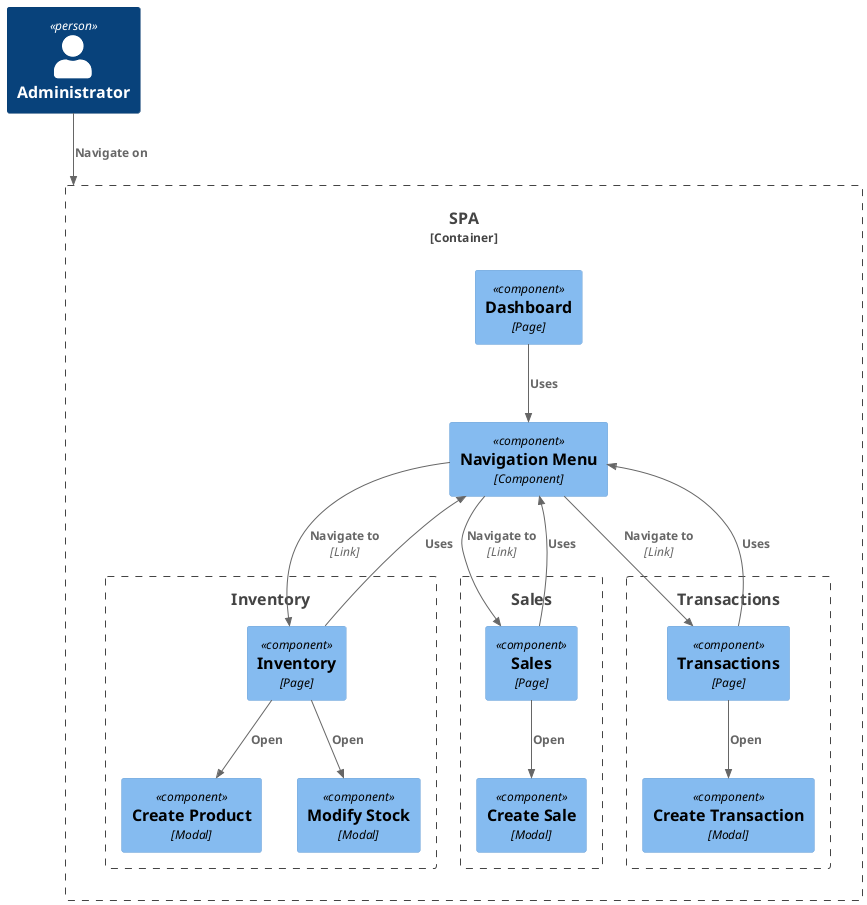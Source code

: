 @startuml SPA Components
!include <C4/C4_Component>

Person(businessAdmin, "Administrator")

Container_Boundary(spa, "SPA") {
  Component(dshPage, "Dashboard", "Page")
  Component(navMenu, "Navigation Menu", "Component")
  Boundary(inventory, "Inventory") {
    Component(inventoryPage, "Inventory", "Page")
    Component(createProductModal, "Create Product", "Modal")
    Component(modifyStockProductModal, "Modify Stock", "Modal")
  }
  Boundary(sales, "Sales") {
    Component(salesPage, "Sales", "Page")
    Component(createSaleModal, "Create Sale", "Modal")
  }
  Boundary(transactions, "Transactions") {
    Component(transactionsPage, "Transactions", "Page")
    Component(createTransactionModal, "Create Transaction", "Modal")
  }
}

Rel(businessAdmin, spa, "Navigate on")
Rel(dshPage, navMenu, "Uses")
Rel(inventoryPage, navMenu, "Uses")
Rel(salesPage, navMenu, "Uses")
Rel(transactionsPage, navMenu, "Uses")
Rel(navMenu, inventoryPage, "Navigate to", "Link")
Rel(navMenu, salesPage, "Navigate to", "Link")
Rel(navMenu, transactionsPage, "Navigate to", "Link")
Rel(inventoryPage, createProductModal, "Open")
Rel(inventoryPage, modifyStockProductModal, "Open")
Rel(salesPage, createSaleModal, "Open")
Rel(transactionsPage, createTransactionModal, "Open")

@enduml